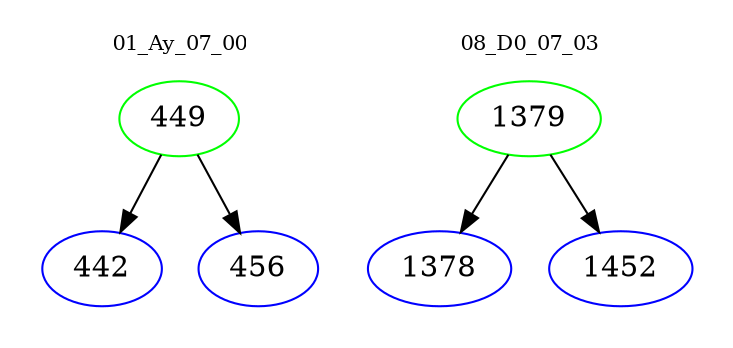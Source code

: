 digraph{
subgraph cluster_0 {
color = white
label = "01_Ay_07_00";
fontsize=10;
T0_449 [label="449", color="green"]
T0_449 -> T0_442 [color="black"]
T0_442 [label="442", color="blue"]
T0_449 -> T0_456 [color="black"]
T0_456 [label="456", color="blue"]
}
subgraph cluster_1 {
color = white
label = "08_D0_07_03";
fontsize=10;
T1_1379 [label="1379", color="green"]
T1_1379 -> T1_1378 [color="black"]
T1_1378 [label="1378", color="blue"]
T1_1379 -> T1_1452 [color="black"]
T1_1452 [label="1452", color="blue"]
}
}
